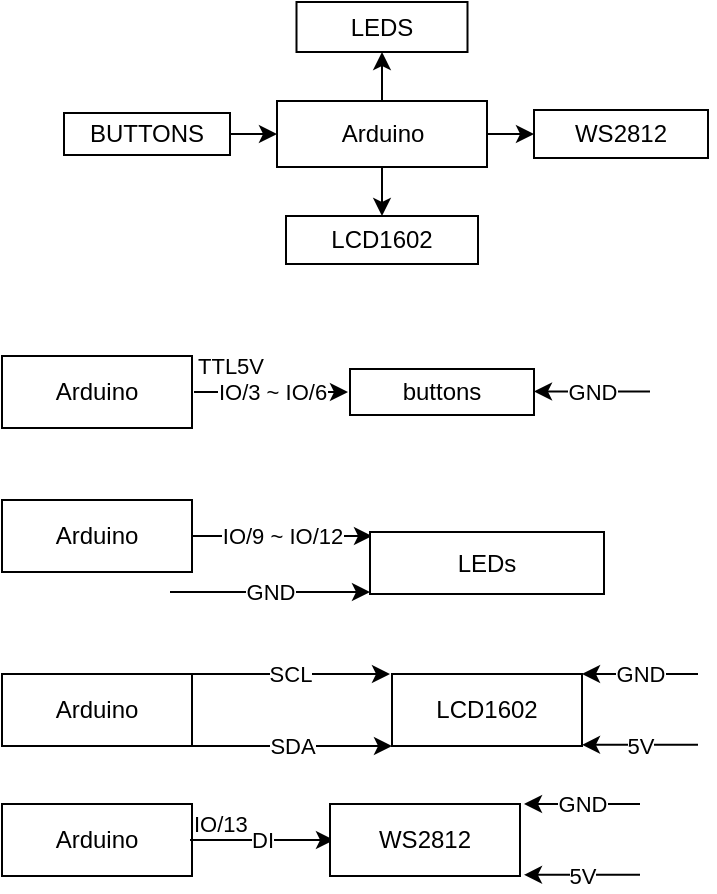 <mxfile version="16.5.1" type="device"><diagram id="uCBYQijrhTpEtdGKLvB1" name="第 1 页"><mxGraphModel dx="638" dy="260" grid="0" gridSize="15" guides="1" tooltips="1" connect="1" arrows="1" fold="1" page="0" pageScale="1" pageWidth="1169" pageHeight="1654" background="none" math="0" shadow="0"><root><mxCell id="0"/><mxCell id="1" parent="0"/><mxCell id="yjShI0bgLrps21vj1f2O-12" style="edgeStyle=orthogonalEdgeStyle;rounded=0;orthogonalLoop=1;jettySize=auto;html=1;exitX=0.5;exitY=0;exitDx=0;exitDy=0;entryX=0.5;entryY=1;entryDx=0;entryDy=0;" parent="1" source="yjShI0bgLrps21vj1f2O-1" target="yjShI0bgLrps21vj1f2O-5" edge="1"><mxGeometry relative="1" as="geometry"/></mxCell><mxCell id="yjShI0bgLrps21vj1f2O-13" style="edgeStyle=orthogonalEdgeStyle;rounded=0;orthogonalLoop=1;jettySize=auto;html=1;exitX=1;exitY=0.5;exitDx=0;exitDy=0;entryX=0;entryY=0.5;entryDx=0;entryDy=0;" parent="1" source="yjShI0bgLrps21vj1f2O-1" target="yjShI0bgLrps21vj1f2O-2" edge="1"><mxGeometry relative="1" as="geometry"/></mxCell><mxCell id="yjShI0bgLrps21vj1f2O-15" style="edgeStyle=orthogonalEdgeStyle;rounded=0;orthogonalLoop=1;jettySize=auto;html=1;exitX=0.5;exitY=1;exitDx=0;exitDy=0;entryX=0.5;entryY=0;entryDx=0;entryDy=0;" parent="1" source="yjShI0bgLrps21vj1f2O-1" target="yjShI0bgLrps21vj1f2O-3" edge="1"><mxGeometry relative="1" as="geometry"/></mxCell><mxCell id="yjShI0bgLrps21vj1f2O-1" value="Arduino" style="rounded=0;whiteSpace=wrap;html=1;" parent="1" vertex="1"><mxGeometry x="572.5" y="482.5" width="105" height="33" as="geometry"/></mxCell><mxCell id="yjShI0bgLrps21vj1f2O-2" value="WS2812" style="rounded=0;whiteSpace=wrap;html=1;" parent="1" vertex="1"><mxGeometry x="701" y="487" width="87" height="24" as="geometry"/></mxCell><mxCell id="yjShI0bgLrps21vj1f2O-3" value="LCD1602" style="rounded=0;whiteSpace=wrap;html=1;" parent="1" vertex="1"><mxGeometry x="577" y="540" width="96" height="24" as="geometry"/></mxCell><mxCell id="yjShI0bgLrps21vj1f2O-11" style="edgeStyle=orthogonalEdgeStyle;rounded=0;orthogonalLoop=1;jettySize=auto;html=1;exitX=1;exitY=0.5;exitDx=0;exitDy=0;entryX=0;entryY=0.5;entryDx=0;entryDy=0;" parent="1" source="yjShI0bgLrps21vj1f2O-4" target="yjShI0bgLrps21vj1f2O-1" edge="1"><mxGeometry relative="1" as="geometry"/></mxCell><mxCell id="yjShI0bgLrps21vj1f2O-4" value="BUTTONS" style="rounded=0;whiteSpace=wrap;html=1;" parent="1" vertex="1"><mxGeometry x="466" y="488.5" width="83" height="21" as="geometry"/></mxCell><mxCell id="yjShI0bgLrps21vj1f2O-5" value="LEDS" style="rounded=0;whiteSpace=wrap;html=1;" parent="1" vertex="1"><mxGeometry x="582.25" y="433" width="85.5" height="25" as="geometry"/></mxCell><mxCell id="yjShI0bgLrps21vj1f2O-16" value="Arduino" style="rounded=0;whiteSpace=wrap;html=1;" parent="1" vertex="1"><mxGeometry x="435" y="610" width="95" height="36" as="geometry"/></mxCell><mxCell id="yjShI0bgLrps21vj1f2O-30" value="" style="endArrow=classic;html=1;rounded=0;" parent="1" edge="1"><mxGeometry relative="1" as="geometry"><mxPoint x="531" y="628" as="sourcePoint"/><mxPoint x="608" y="628" as="targetPoint"/></mxGeometry></mxCell><mxCell id="yjShI0bgLrps21vj1f2O-31" value="IO/3 ~ IO/6" style="edgeLabel;resizable=0;html=1;align=center;verticalAlign=middle;" parent="yjShI0bgLrps21vj1f2O-30" connectable="0" vertex="1"><mxGeometry relative="1" as="geometry"/></mxCell><mxCell id="yjShI0bgLrps21vj1f2O-32" value="TTL5V" style="edgeLabel;resizable=0;html=1;align=left;verticalAlign=bottom;" parent="yjShI0bgLrps21vj1f2O-30" connectable="0" vertex="1"><mxGeometry x="-1" relative="1" as="geometry"><mxPoint y="-5" as="offset"/></mxGeometry></mxCell><mxCell id="yjShI0bgLrps21vj1f2O-33" value="buttons" style="rounded=0;whiteSpace=wrap;html=1;" parent="1" vertex="1"><mxGeometry x="609" y="616.5" width="92" height="23" as="geometry"/></mxCell><mxCell id="yjShI0bgLrps21vj1f2O-34" value="" style="endArrow=classic;html=1;rounded=0;" parent="1" edge="1"><mxGeometry relative="1" as="geometry"><mxPoint x="759" y="627.71" as="sourcePoint"/><mxPoint x="701" y="627.71" as="targetPoint"/></mxGeometry></mxCell><mxCell id="yjShI0bgLrps21vj1f2O-35" value="GND" style="edgeLabel;resizable=0;html=1;align=center;verticalAlign=middle;" parent="yjShI0bgLrps21vj1f2O-34" connectable="0" vertex="1"><mxGeometry relative="1" as="geometry"/></mxCell><mxCell id="yjShI0bgLrps21vj1f2O-37" value="Arduino" style="rounded=0;whiteSpace=wrap;html=1;" parent="1" vertex="1"><mxGeometry x="435" y="682" width="95" height="36" as="geometry"/></mxCell><mxCell id="yjShI0bgLrps21vj1f2O-40" value="" style="endArrow=classic;html=1;rounded=0;" parent="1" source="yjShI0bgLrps21vj1f2O-37" edge="1"><mxGeometry relative="1" as="geometry"><mxPoint x="530" y="700" as="sourcePoint"/><mxPoint x="620" y="700" as="targetPoint"/></mxGeometry></mxCell><mxCell id="yjShI0bgLrps21vj1f2O-41" value="IO/9 ~ IO/12" style="edgeLabel;resizable=0;html=1;align=center;verticalAlign=middle;" parent="yjShI0bgLrps21vj1f2O-40" connectable="0" vertex="1"><mxGeometry relative="1" as="geometry"/></mxCell><mxCell id="yjShI0bgLrps21vj1f2O-42" value="LEDs" style="rounded=0;whiteSpace=wrap;html=1;" parent="1" vertex="1"><mxGeometry x="619" y="698" width="117" height="31" as="geometry"/></mxCell><mxCell id="yjShI0bgLrps21vj1f2O-43" value="" style="endArrow=classic;html=1;rounded=0;" parent="1" edge="1"><mxGeometry relative="1" as="geometry"><mxPoint x="519" y="728" as="sourcePoint"/><mxPoint x="619" y="728" as="targetPoint"/><Array as="points"><mxPoint x="538" y="728"/><mxPoint x="571" y="728"/></Array></mxGeometry></mxCell><mxCell id="yjShI0bgLrps21vj1f2O-44" value="GND" style="edgeLabel;resizable=0;html=1;align=center;verticalAlign=middle;" parent="yjShI0bgLrps21vj1f2O-43" connectable="0" vertex="1"><mxGeometry relative="1" as="geometry"/></mxCell><mxCell id="yjShI0bgLrps21vj1f2O-46" value="Arduino" style="rounded=0;whiteSpace=wrap;html=1;" parent="1" vertex="1"><mxGeometry x="435" y="769" width="95" height="36" as="geometry"/></mxCell><mxCell id="yjShI0bgLrps21vj1f2O-52" value="" style="endArrow=classic;html=1;rounded=0;" parent="1" edge="1"><mxGeometry relative="1" as="geometry"><mxPoint x="529" y="769" as="sourcePoint"/><mxPoint x="629" y="769" as="targetPoint"/></mxGeometry></mxCell><mxCell id="yjShI0bgLrps21vj1f2O-53" value="SCL" style="edgeLabel;resizable=0;html=1;align=center;verticalAlign=middle;" parent="yjShI0bgLrps21vj1f2O-52" connectable="0" vertex="1"><mxGeometry relative="1" as="geometry"/></mxCell><mxCell id="yjShI0bgLrps21vj1f2O-59" value="" style="endArrow=classic;html=1;rounded=0;" parent="1" edge="1"><mxGeometry relative="1" as="geometry"><mxPoint x="783" y="769" as="sourcePoint"/><mxPoint x="725" y="769" as="targetPoint"/></mxGeometry></mxCell><mxCell id="yjShI0bgLrps21vj1f2O-60" value="GND" style="edgeLabel;resizable=0;html=1;align=center;verticalAlign=middle;" parent="yjShI0bgLrps21vj1f2O-59" connectable="0" vertex="1"><mxGeometry relative="1" as="geometry"/></mxCell><mxCell id="yjShI0bgLrps21vj1f2O-61" value="" style="endArrow=classic;html=1;rounded=0;" parent="1" edge="1"><mxGeometry relative="1" as="geometry"><mxPoint x="530" y="805" as="sourcePoint"/><mxPoint x="630" y="805" as="targetPoint"/><Array as="points"><mxPoint x="605" y="805"/></Array></mxGeometry></mxCell><mxCell id="yjShI0bgLrps21vj1f2O-62" value="SDA" style="edgeLabel;resizable=0;html=1;align=center;verticalAlign=middle;" parent="yjShI0bgLrps21vj1f2O-61" connectable="0" vertex="1"><mxGeometry relative="1" as="geometry"/></mxCell><mxCell id="yjShI0bgLrps21vj1f2O-63" value="LCD1602" style="rounded=0;whiteSpace=wrap;html=1;" parent="1" vertex="1"><mxGeometry x="630" y="769" width="95" height="36" as="geometry"/></mxCell><mxCell id="yjShI0bgLrps21vj1f2O-64" value="" style="endArrow=classic;html=1;rounded=0;" parent="1" edge="1"><mxGeometry relative="1" as="geometry"><mxPoint x="783" y="804.43" as="sourcePoint"/><mxPoint x="725" y="804.43" as="targetPoint"/></mxGeometry></mxCell><mxCell id="yjShI0bgLrps21vj1f2O-65" value="5V" style="edgeLabel;resizable=0;html=1;align=center;verticalAlign=middle;" parent="yjShI0bgLrps21vj1f2O-64" connectable="0" vertex="1"><mxGeometry relative="1" as="geometry"/></mxCell><mxCell id="yjShI0bgLrps21vj1f2O-66" value="Arduino" style="rounded=0;whiteSpace=wrap;html=1;" parent="1" vertex="1"><mxGeometry x="435" y="834" width="95" height="36" as="geometry"/></mxCell><mxCell id="yjShI0bgLrps21vj1f2O-70" value="" style="endArrow=classic;html=1;rounded=0;" parent="1" edge="1"><mxGeometry relative="1" as="geometry"><mxPoint x="529" y="852" as="sourcePoint"/><mxPoint x="601" y="852" as="targetPoint"/></mxGeometry></mxCell><mxCell id="yjShI0bgLrps21vj1f2O-71" value="DI" style="edgeLabel;resizable=0;html=1;align=center;verticalAlign=middle;" parent="yjShI0bgLrps21vj1f2O-70" connectable="0" vertex="1"><mxGeometry relative="1" as="geometry"/></mxCell><mxCell id="yjShI0bgLrps21vj1f2O-72" value="IO/13" style="edgeLabel;resizable=0;html=1;align=left;verticalAlign=bottom;" parent="yjShI0bgLrps21vj1f2O-70" connectable="0" vertex="1"><mxGeometry x="-1" relative="1" as="geometry"/></mxCell><mxCell id="yjShI0bgLrps21vj1f2O-73" value="WS2812" style="rounded=0;whiteSpace=wrap;html=1;" parent="1" vertex="1"><mxGeometry x="599" y="834" width="95" height="36" as="geometry"/></mxCell><mxCell id="yjShI0bgLrps21vj1f2O-74" value="" style="endArrow=classic;html=1;rounded=0;" parent="1" edge="1"><mxGeometry relative="1" as="geometry"><mxPoint x="754" y="834" as="sourcePoint"/><mxPoint x="696" y="834" as="targetPoint"/></mxGeometry></mxCell><mxCell id="yjShI0bgLrps21vj1f2O-75" value="GND" style="edgeLabel;resizable=0;html=1;align=center;verticalAlign=middle;" parent="yjShI0bgLrps21vj1f2O-74" connectable="0" vertex="1"><mxGeometry relative="1" as="geometry"/></mxCell><mxCell id="yjShI0bgLrps21vj1f2O-76" value="" style="endArrow=classic;html=1;rounded=0;" parent="1" edge="1"><mxGeometry relative="1" as="geometry"><mxPoint x="754" y="869.43" as="sourcePoint"/><mxPoint x="696" y="869.43" as="targetPoint"/></mxGeometry></mxCell><mxCell id="yjShI0bgLrps21vj1f2O-77" value="5V" style="edgeLabel;resizable=0;html=1;align=center;verticalAlign=middle;" parent="yjShI0bgLrps21vj1f2O-76" connectable="0" vertex="1"><mxGeometry relative="1" as="geometry"/></mxCell></root></mxGraphModel></diagram></mxfile>